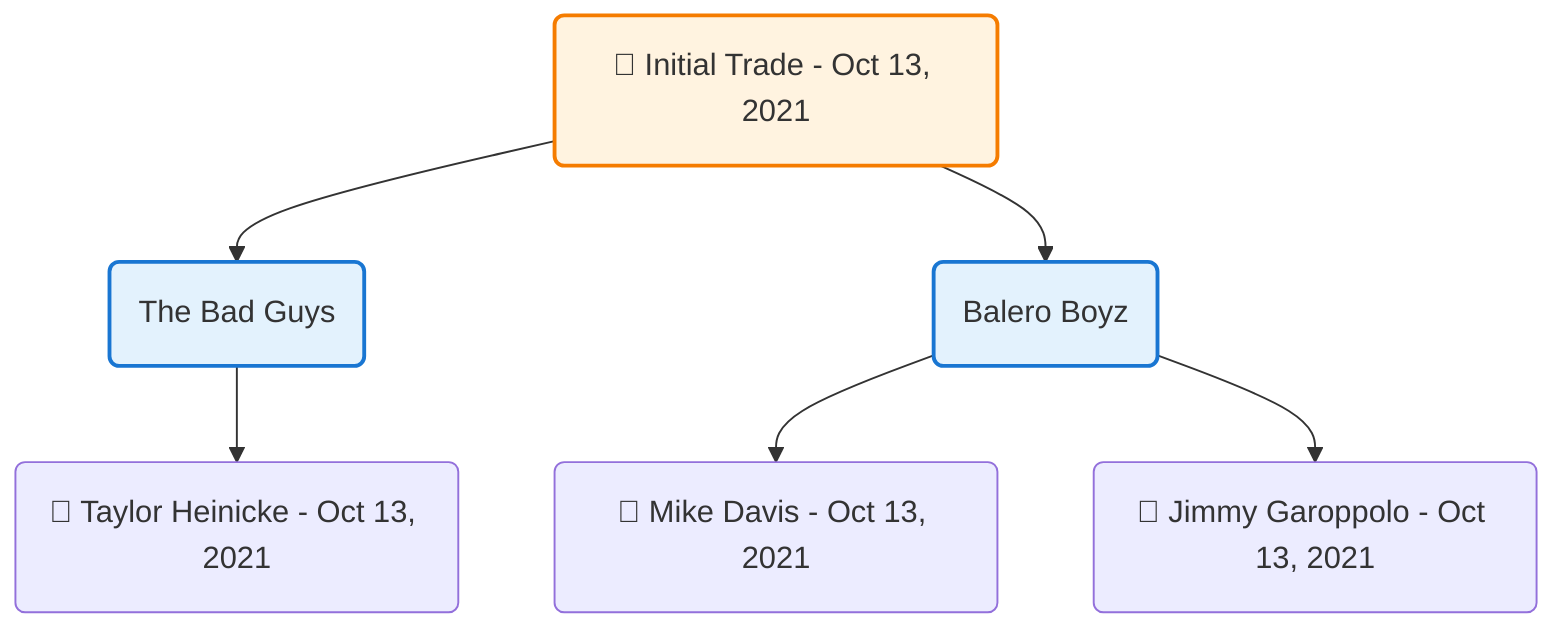flowchart TD

    TRADE_MAIN("🔄 Initial Trade - Oct 13, 2021")
    TEAM_1("The Bad Guys")
    TEAM_2("Balero Boyz")
    NODE_29a36711-d38f-4eb5-8d5e-2b7e8c383274("🔄 Taylor Heinicke - Oct 13, 2021")
    NODE_3f401a4b-81a9-4ef4-b1e6-69b9758c9a83("🔄 Mike Davis - Oct 13, 2021")
    NODE_b3af850e-ea0e-42ce-a75b-a14f129681ed("🔄 Jimmy Garoppolo - Oct 13, 2021")

    TRADE_MAIN --> TEAM_1
    TRADE_MAIN --> TEAM_2
    TEAM_1 --> NODE_29a36711-d38f-4eb5-8d5e-2b7e8c383274
    TEAM_2 --> NODE_3f401a4b-81a9-4ef4-b1e6-69b9758c9a83
    TEAM_2 --> NODE_b3af850e-ea0e-42ce-a75b-a14f129681ed

    %% Node styling
    classDef teamNode fill:#e3f2fd,stroke:#1976d2,stroke-width:2px
    classDef tradeNode fill:#fff3e0,stroke:#f57c00,stroke-width:2px
    classDef playerNode fill:#f3e5f5,stroke:#7b1fa2,stroke-width:1px
    classDef nonRootPlayerNode fill:#f5f5f5,stroke:#757575,stroke-width:1px
    classDef endNode fill:#ffebee,stroke:#c62828,stroke-width:2px
    classDef waiverNode fill:#e8f5e8,stroke:#388e3c,stroke-width:2px
    classDef championshipNode fill:#fff9c4,stroke:#f57f17,stroke-width:3px

    class TEAM_1,TEAM_2 teamNode
    class TRADE_MAIN tradeNode
